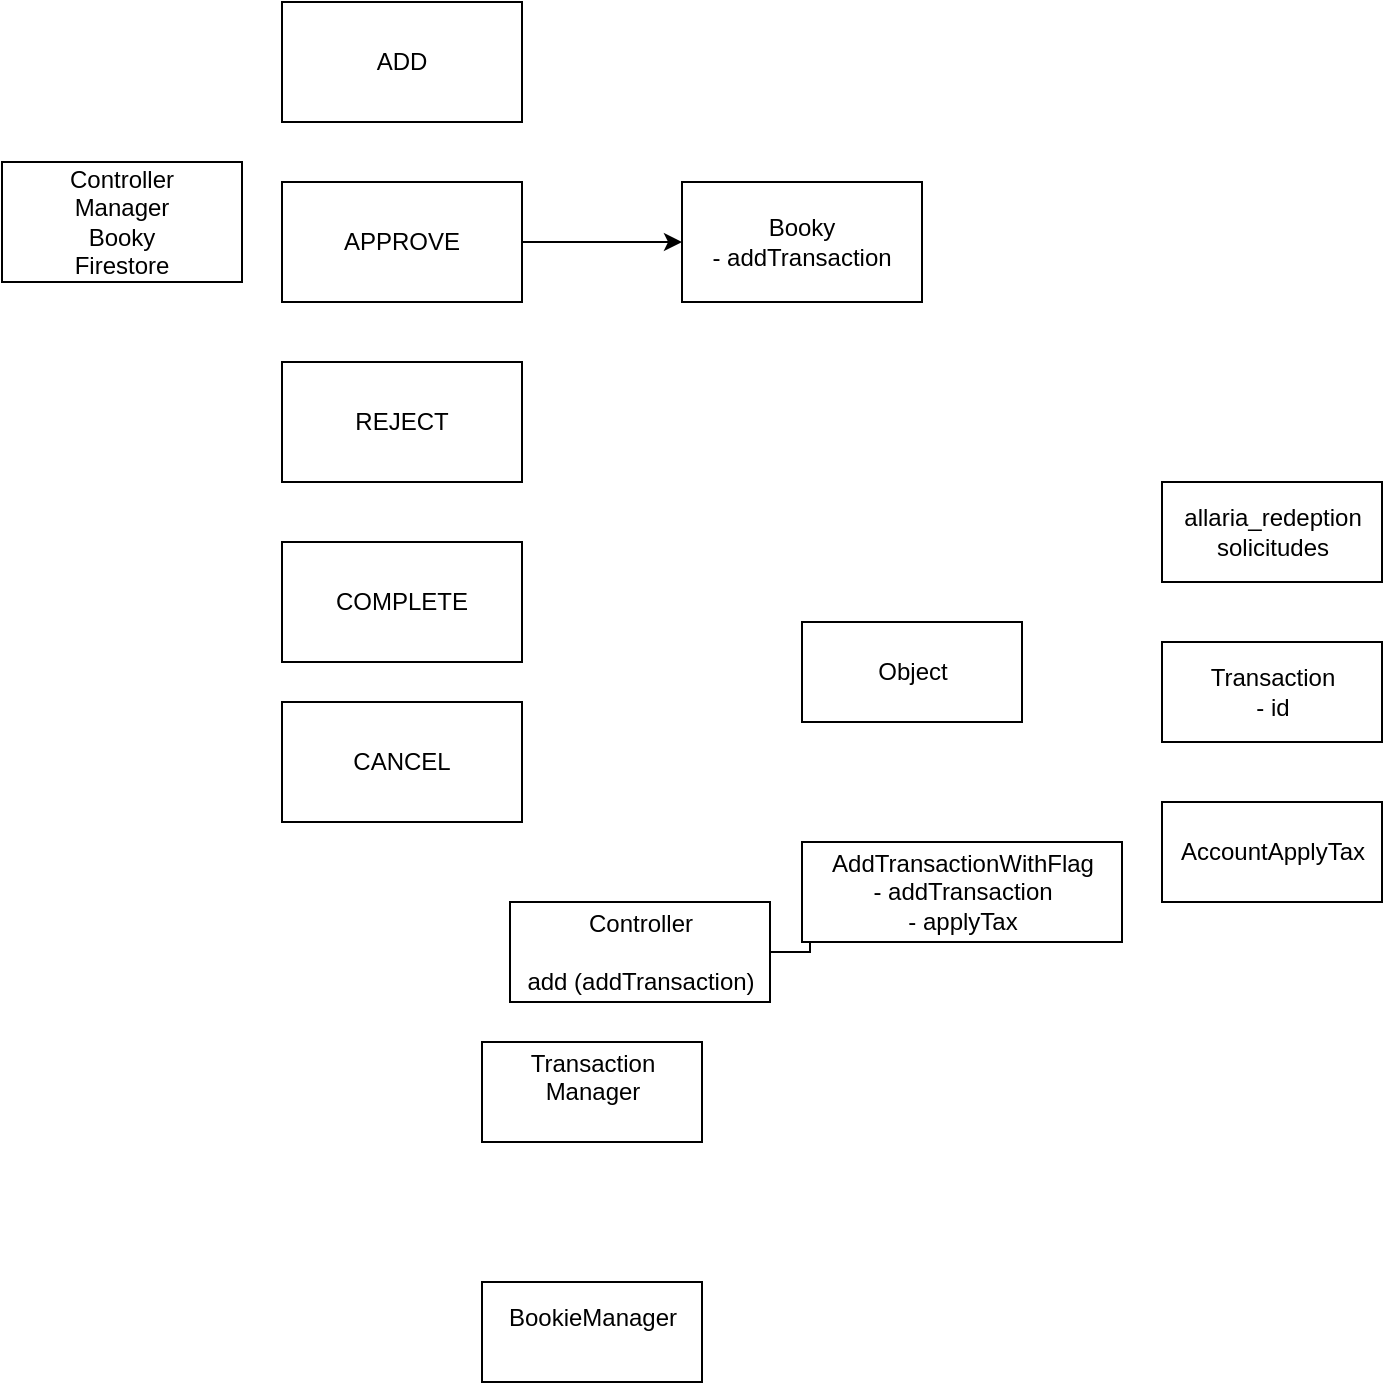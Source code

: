 <mxfile version="15.9.6" type="github">
  <diagram id="xry3F6HuEqjcsfFHukOu" name="Page-1">
    <mxGraphModel dx="1422" dy="791" grid="1" gridSize="10" guides="1" tooltips="1" connect="1" arrows="1" fold="1" page="1" pageScale="1" pageWidth="827" pageHeight="1169" math="0" shadow="0">
      <root>
        <mxCell id="0" />
        <mxCell id="1" parent="0" />
        <mxCell id="aLTYTu-wwrsiG_UJEPfg-9" style="edgeStyle=orthogonalEdgeStyle;rounded=0;orthogonalLoop=1;jettySize=auto;html=1;entryX=0;entryY=0.5;entryDx=0;entryDy=0;" parent="1" source="aLTYTu-wwrsiG_UJEPfg-1" target="aLTYTu-wwrsiG_UJEPfg-6" edge="1">
          <mxGeometry relative="1" as="geometry" />
        </mxCell>
        <mxCell id="aLTYTu-wwrsiG_UJEPfg-1" value="&lt;div&gt;Controller&lt;/div&gt;&lt;div&gt;&lt;br&gt;&lt;/div&gt;&lt;div&gt;add (addTransaction)&lt;/div&gt;" style="html=1;" parent="1" vertex="1">
          <mxGeometry x="284" y="470" width="130" height="50" as="geometry" />
        </mxCell>
        <mxCell id="aLTYTu-wwrsiG_UJEPfg-2" value="&lt;div&gt;BookieManager&lt;/div&gt;&lt;div&gt;&lt;br&gt;&lt;/div&gt;" style="html=1;" parent="1" vertex="1">
          <mxGeometry x="270" y="660" width="110" height="50" as="geometry" />
        </mxCell>
        <mxCell id="aLTYTu-wwrsiG_UJEPfg-3" value="&lt;div&gt;allaria_redeption&lt;/div&gt;&lt;div&gt;solicitudes&lt;br&gt;&lt;/div&gt;" style="html=1;" parent="1" vertex="1">
          <mxGeometry x="610" y="260" width="110" height="50" as="geometry" />
        </mxCell>
        <mxCell id="aLTYTu-wwrsiG_UJEPfg-4" value="AccountApplyTax" style="html=1;" parent="1" vertex="1">
          <mxGeometry x="610" y="420" width="110" height="50" as="geometry" />
        </mxCell>
        <mxCell id="aLTYTu-wwrsiG_UJEPfg-5" value="&lt;div&gt;Transaction&lt;/div&gt;&lt;div&gt;- id&lt;br&gt;&lt;/div&gt;" style="html=1;" parent="1" vertex="1">
          <mxGeometry x="610" y="340" width="110" height="50" as="geometry" />
        </mxCell>
        <mxCell id="aLTYTu-wwrsiG_UJEPfg-6" value="&lt;div&gt;AddTransactionWithFlag&lt;/div&gt;&lt;div&gt;- addTransaction&lt;/div&gt;&lt;div&gt;- applyTax&lt;br&gt;&lt;/div&gt;" style="html=1;" parent="1" vertex="1">
          <mxGeometry x="430" y="440" width="160" height="50" as="geometry" />
        </mxCell>
        <mxCell id="aLTYTu-wwrsiG_UJEPfg-7" value="Transaction&lt;div&gt;Manager&lt;/div&gt;&lt;div&gt;&lt;br&gt;&lt;/div&gt;" style="html=1;" parent="1" vertex="1">
          <mxGeometry x="270" y="540" width="110" height="50" as="geometry" />
        </mxCell>
        <mxCell id="aLTYTu-wwrsiG_UJEPfg-12" value="Object" style="html=1;" parent="1" vertex="1">
          <mxGeometry x="430" y="330" width="110" height="50" as="geometry" />
        </mxCell>
        <mxCell id="jkjDyDMGU6jc-YTewSWY-1" value="&lt;div&gt;Controller&lt;/div&gt;&lt;div&gt;Manager&lt;/div&gt;&lt;div&gt;Booky&lt;/div&gt;&lt;div&gt;Firestore&lt;br&gt;&lt;/div&gt;" style="rounded=0;whiteSpace=wrap;html=1;" vertex="1" parent="1">
          <mxGeometry x="30" y="100" width="120" height="60" as="geometry" />
        </mxCell>
        <mxCell id="jkjDyDMGU6jc-YTewSWY-2" value="&lt;div&gt;ADD&lt;/div&gt;" style="rounded=0;whiteSpace=wrap;html=1;" vertex="1" parent="1">
          <mxGeometry x="170" y="20" width="120" height="60" as="geometry" />
        </mxCell>
        <mxCell id="jkjDyDMGU6jc-YTewSWY-3" value="CANCEL" style="rounded=0;whiteSpace=wrap;html=1;" vertex="1" parent="1">
          <mxGeometry x="170" y="370" width="120" height="60" as="geometry" />
        </mxCell>
        <mxCell id="jkjDyDMGU6jc-YTewSWY-8" value="" style="edgeStyle=orthogonalEdgeStyle;rounded=0;orthogonalLoop=1;jettySize=auto;html=1;" edge="1" parent="1" source="jkjDyDMGU6jc-YTewSWY-4" target="jkjDyDMGU6jc-YTewSWY-7">
          <mxGeometry relative="1" as="geometry" />
        </mxCell>
        <mxCell id="jkjDyDMGU6jc-YTewSWY-4" value="APPROVE" style="rounded=0;whiteSpace=wrap;html=1;" vertex="1" parent="1">
          <mxGeometry x="170" y="110" width="120" height="60" as="geometry" />
        </mxCell>
        <mxCell id="jkjDyDMGU6jc-YTewSWY-5" value="REJECT" style="rounded=0;whiteSpace=wrap;html=1;" vertex="1" parent="1">
          <mxGeometry x="170" y="200" width="120" height="60" as="geometry" />
        </mxCell>
        <mxCell id="jkjDyDMGU6jc-YTewSWY-6" value="COMPLETE" style="rounded=0;whiteSpace=wrap;html=1;" vertex="1" parent="1">
          <mxGeometry x="170" y="290" width="120" height="60" as="geometry" />
        </mxCell>
        <mxCell id="jkjDyDMGU6jc-YTewSWY-7" value="&lt;div&gt;Booky&lt;/div&gt;&lt;div&gt;- addTransaction&lt;br&gt;&lt;/div&gt;" style="whiteSpace=wrap;html=1;rounded=0;" vertex="1" parent="1">
          <mxGeometry x="370" y="110" width="120" height="60" as="geometry" />
        </mxCell>
      </root>
    </mxGraphModel>
  </diagram>
</mxfile>
